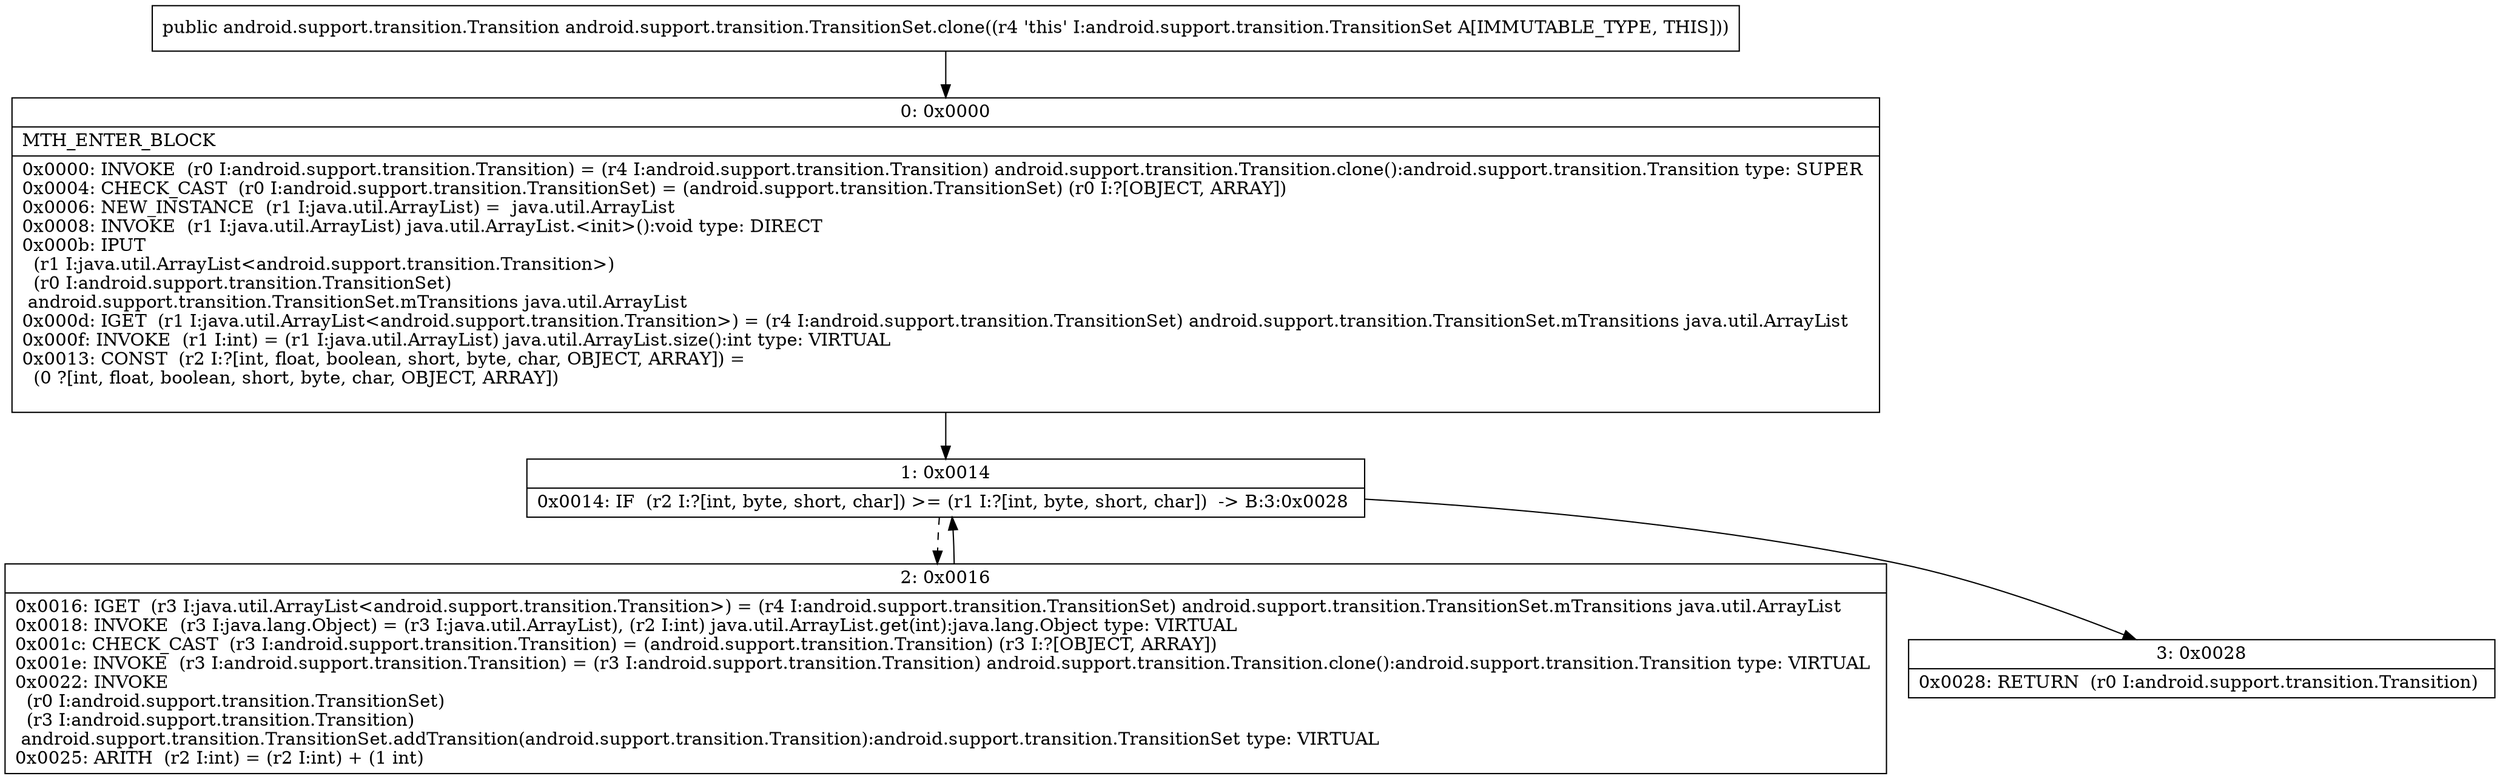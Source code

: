 digraph "CFG forandroid.support.transition.TransitionSet.clone()Landroid\/support\/transition\/Transition;" {
Node_0 [shape=record,label="{0\:\ 0x0000|MTH_ENTER_BLOCK\l|0x0000: INVOKE  (r0 I:android.support.transition.Transition) = (r4 I:android.support.transition.Transition) android.support.transition.Transition.clone():android.support.transition.Transition type: SUPER \l0x0004: CHECK_CAST  (r0 I:android.support.transition.TransitionSet) = (android.support.transition.TransitionSet) (r0 I:?[OBJECT, ARRAY]) \l0x0006: NEW_INSTANCE  (r1 I:java.util.ArrayList) =  java.util.ArrayList \l0x0008: INVOKE  (r1 I:java.util.ArrayList) java.util.ArrayList.\<init\>():void type: DIRECT \l0x000b: IPUT  \l  (r1 I:java.util.ArrayList\<android.support.transition.Transition\>)\l  (r0 I:android.support.transition.TransitionSet)\l android.support.transition.TransitionSet.mTransitions java.util.ArrayList \l0x000d: IGET  (r1 I:java.util.ArrayList\<android.support.transition.Transition\>) = (r4 I:android.support.transition.TransitionSet) android.support.transition.TransitionSet.mTransitions java.util.ArrayList \l0x000f: INVOKE  (r1 I:int) = (r1 I:java.util.ArrayList) java.util.ArrayList.size():int type: VIRTUAL \l0x0013: CONST  (r2 I:?[int, float, boolean, short, byte, char, OBJECT, ARRAY]) = \l  (0 ?[int, float, boolean, short, byte, char, OBJECT, ARRAY])\l \l}"];
Node_1 [shape=record,label="{1\:\ 0x0014|0x0014: IF  (r2 I:?[int, byte, short, char]) \>= (r1 I:?[int, byte, short, char])  \-\> B:3:0x0028 \l}"];
Node_2 [shape=record,label="{2\:\ 0x0016|0x0016: IGET  (r3 I:java.util.ArrayList\<android.support.transition.Transition\>) = (r4 I:android.support.transition.TransitionSet) android.support.transition.TransitionSet.mTransitions java.util.ArrayList \l0x0018: INVOKE  (r3 I:java.lang.Object) = (r3 I:java.util.ArrayList), (r2 I:int) java.util.ArrayList.get(int):java.lang.Object type: VIRTUAL \l0x001c: CHECK_CAST  (r3 I:android.support.transition.Transition) = (android.support.transition.Transition) (r3 I:?[OBJECT, ARRAY]) \l0x001e: INVOKE  (r3 I:android.support.transition.Transition) = (r3 I:android.support.transition.Transition) android.support.transition.Transition.clone():android.support.transition.Transition type: VIRTUAL \l0x0022: INVOKE  \l  (r0 I:android.support.transition.TransitionSet)\l  (r3 I:android.support.transition.Transition)\l android.support.transition.TransitionSet.addTransition(android.support.transition.Transition):android.support.transition.TransitionSet type: VIRTUAL \l0x0025: ARITH  (r2 I:int) = (r2 I:int) + (1 int) \l}"];
Node_3 [shape=record,label="{3\:\ 0x0028|0x0028: RETURN  (r0 I:android.support.transition.Transition) \l}"];
MethodNode[shape=record,label="{public android.support.transition.Transition android.support.transition.TransitionSet.clone((r4 'this' I:android.support.transition.TransitionSet A[IMMUTABLE_TYPE, THIS])) }"];
MethodNode -> Node_0;
Node_0 -> Node_1;
Node_1 -> Node_2[style=dashed];
Node_1 -> Node_3;
Node_2 -> Node_1;
}

